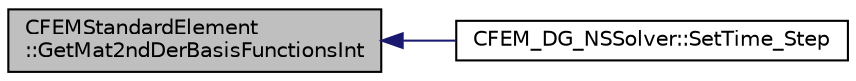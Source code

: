 digraph "CFEMStandardElement::GetMat2ndDerBasisFunctionsInt"
{
  edge [fontname="Helvetica",fontsize="10",labelfontname="Helvetica",labelfontsize="10"];
  node [fontname="Helvetica",fontsize="10",shape=record];
  rankdir="LR";
  Node85 [label="CFEMStandardElement\l::GetMat2ndDerBasisFunctionsInt",height=0.2,width=0.4,color="black", fillcolor="grey75", style="filled", fontcolor="black"];
  Node85 -> Node86 [dir="back",color="midnightblue",fontsize="10",style="solid",fontname="Helvetica"];
  Node86 [label="CFEM_DG_NSSolver::SetTime_Step",height=0.2,width=0.4,color="black", fillcolor="white", style="filled",URL="$class_c_f_e_m___d_g___n_s_solver.html#a993de2bb61a532e9d1508bae98dd3a12",tooltip="Function to compute the time step for solving the Navier-Stokes equations. "];
}
